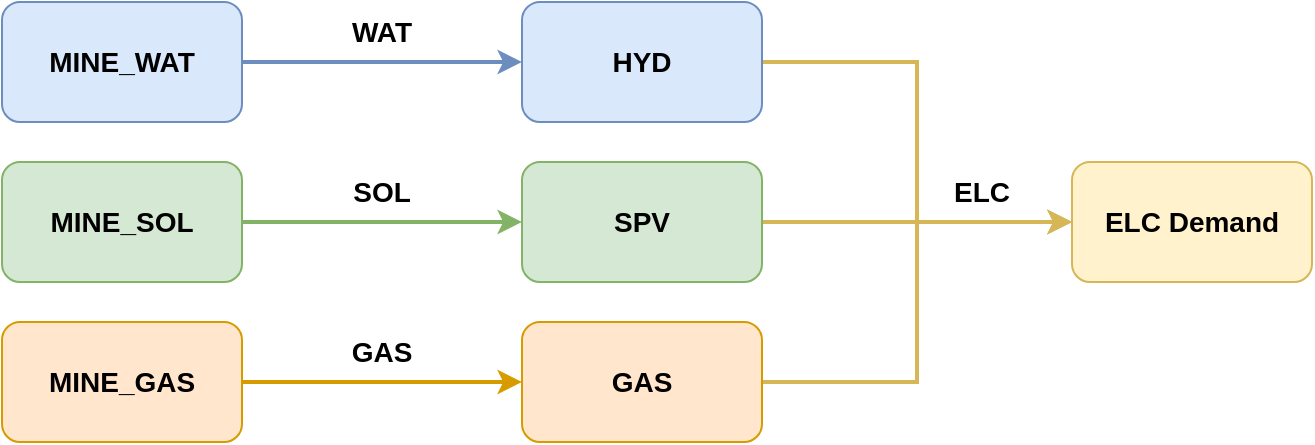 <mxfile version="20.8.16" type="device" pages="3"><diagram name="Model" id="_08Llm47anJADmsHefhm"><mxGraphModel dx="1004" dy="753" grid="1" gridSize="10" guides="1" tooltips="1" connect="1" arrows="1" fold="1" page="1" pageScale="1" pageWidth="850" pageHeight="1100" math="0" shadow="0"><root><mxCell id="0"/><mxCell id="1" parent="0"/><mxCell id="W1t5UgFB3rrPkpDTFFq0-5" style="edgeStyle=orthogonalEdgeStyle;rounded=0;orthogonalLoop=1;jettySize=auto;html=1;exitX=1;exitY=0.5;exitDx=0;exitDy=0;entryX=0;entryY=0.5;entryDx=0;entryDy=0;strokeWidth=2;fillColor=#fff2cc;strokeColor=#d6b656;fontSize=14;fontStyle=1" parent="1" source="W1t5UgFB3rrPkpDTFFq0-1" target="W1t5UgFB3rrPkpDTFFq0-4" edge="1"><mxGeometry relative="1" as="geometry"/></mxCell><mxCell id="W1t5UgFB3rrPkpDTFFq0-1" value="HYD" style="rounded=1;whiteSpace=wrap;html=1;fillColor=#dae8fc;strokeColor=#6c8ebf;fontSize=14;fontStyle=1" parent="1" vertex="1"><mxGeometry x="330" y="240" width="120" height="60" as="geometry"/></mxCell><mxCell id="W1t5UgFB3rrPkpDTFFq0-6" style="edgeStyle=orthogonalEdgeStyle;rounded=0;orthogonalLoop=1;jettySize=auto;html=1;exitX=1;exitY=0.5;exitDx=0;exitDy=0;entryX=0;entryY=0.5;entryDx=0;entryDy=0;strokeWidth=2;fillColor=#fff2cc;strokeColor=#d6b656;fontSize=14;fontStyle=1" parent="1" source="W1t5UgFB3rrPkpDTFFq0-2" target="W1t5UgFB3rrPkpDTFFq0-4" edge="1"><mxGeometry relative="1" as="geometry"/></mxCell><mxCell id="W1t5UgFB3rrPkpDTFFq0-2" value="SPV" style="rounded=1;whiteSpace=wrap;html=1;fillColor=#d5e8d4;strokeColor=#82b366;fontSize=14;fontStyle=1" parent="1" vertex="1"><mxGeometry x="330" y="320" width="120" height="60" as="geometry"/></mxCell><mxCell id="W1t5UgFB3rrPkpDTFFq0-7" style="edgeStyle=orthogonalEdgeStyle;rounded=0;orthogonalLoop=1;jettySize=auto;html=1;exitX=1;exitY=0.5;exitDx=0;exitDy=0;entryX=0;entryY=0.5;entryDx=0;entryDy=0;strokeWidth=2;fillColor=#fff2cc;strokeColor=#d6b656;fontSize=14;fontStyle=1" parent="1" source="W1t5UgFB3rrPkpDTFFq0-3" target="W1t5UgFB3rrPkpDTFFq0-4" edge="1"><mxGeometry relative="1" as="geometry"><mxPoint x="570" y="390" as="targetPoint"/></mxGeometry></mxCell><mxCell id="W1t5UgFB3rrPkpDTFFq0-3" value="GAS" style="rounded=1;whiteSpace=wrap;html=1;fillColor=#ffe6cc;strokeColor=#d79b00;fontSize=14;fontStyle=1" parent="1" vertex="1"><mxGeometry x="330" y="400" width="120" height="60" as="geometry"/></mxCell><mxCell id="W1t5UgFB3rrPkpDTFFq0-4" value="ELC Demand" style="rounded=1;whiteSpace=wrap;html=1;fillColor=#fff2cc;strokeColor=#d6b656;fontSize=14;fontStyle=1" parent="1" vertex="1"><mxGeometry x="605" y="320" width="120" height="60" as="geometry"/></mxCell><mxCell id="W1t5UgFB3rrPkpDTFFq0-11" style="edgeStyle=orthogonalEdgeStyle;rounded=0;orthogonalLoop=1;jettySize=auto;html=1;exitX=1;exitY=0.5;exitDx=0;exitDy=0;entryX=0;entryY=0.5;entryDx=0;entryDy=0;strokeWidth=2;fillColor=#dae8fc;strokeColor=#6c8ebf;fontSize=14;fontStyle=1" parent="1" source="W1t5UgFB3rrPkpDTFFq0-8" target="W1t5UgFB3rrPkpDTFFq0-1" edge="1"><mxGeometry relative="1" as="geometry"/></mxCell><mxCell id="W1t5UgFB3rrPkpDTFFq0-8" value="MINE_WAT" style="rounded=1;whiteSpace=wrap;html=1;fillColor=#dae8fc;strokeColor=#6c8ebf;fontSize=14;fontStyle=1" parent="1" vertex="1"><mxGeometry x="70" y="240" width="120" height="60" as="geometry"/></mxCell><mxCell id="W1t5UgFB3rrPkpDTFFq0-12" style="edgeStyle=orthogonalEdgeStyle;rounded=0;orthogonalLoop=1;jettySize=auto;html=1;exitX=1;exitY=0.5;exitDx=0;exitDy=0;entryX=0;entryY=0.5;entryDx=0;entryDy=0;fillColor=#d5e8d4;strokeColor=#82b366;strokeWidth=2;fontSize=14;fontStyle=1" parent="1" source="W1t5UgFB3rrPkpDTFFq0-9" target="W1t5UgFB3rrPkpDTFFq0-2" edge="1"><mxGeometry relative="1" as="geometry"/></mxCell><mxCell id="W1t5UgFB3rrPkpDTFFq0-9" value="MINE_SOL" style="rounded=1;whiteSpace=wrap;html=1;fillColor=#d5e8d4;strokeColor=#82b366;fontSize=14;fontStyle=1" parent="1" vertex="1"><mxGeometry x="70" y="320" width="120" height="60" as="geometry"/></mxCell><mxCell id="W1t5UgFB3rrPkpDTFFq0-13" style="edgeStyle=orthogonalEdgeStyle;rounded=0;orthogonalLoop=1;jettySize=auto;html=1;exitX=1;exitY=0.5;exitDx=0;exitDy=0;entryX=0;entryY=0.5;entryDx=0;entryDy=0;fillColor=#ffe6cc;strokeColor=#d79b00;strokeWidth=2;fontSize=14;fontStyle=1" parent="1" source="W1t5UgFB3rrPkpDTFFq0-10" target="W1t5UgFB3rrPkpDTFFq0-3" edge="1"><mxGeometry relative="1" as="geometry"/></mxCell><mxCell id="W1t5UgFB3rrPkpDTFFq0-10" value="MINE_GAS" style="rounded=1;whiteSpace=wrap;html=1;fillColor=#ffe6cc;strokeColor=#d79b00;fontSize=14;fontStyle=1" parent="1" vertex="1"><mxGeometry x="70" y="400" width="120" height="60" as="geometry"/></mxCell><mxCell id="W1t5UgFB3rrPkpDTFFq0-14" value="WAT" style="text;html=1;strokeColor=none;fillColor=none;align=center;verticalAlign=middle;whiteSpace=wrap;rounded=0;fontSize=14;fontStyle=1" parent="1" vertex="1"><mxGeometry x="230" y="240" width="60" height="30" as="geometry"/></mxCell><mxCell id="W1t5UgFB3rrPkpDTFFq0-15" value="SOL" style="text;html=1;strokeColor=none;fillColor=none;align=center;verticalAlign=middle;whiteSpace=wrap;rounded=0;fontSize=14;fontStyle=1" parent="1" vertex="1"><mxGeometry x="230" y="320" width="60" height="30" as="geometry"/></mxCell><mxCell id="W1t5UgFB3rrPkpDTFFq0-16" value="GAS" style="text;html=1;strokeColor=none;fillColor=none;align=center;verticalAlign=middle;whiteSpace=wrap;rounded=0;fontSize=14;fontStyle=1" parent="1" vertex="1"><mxGeometry x="230" y="400" width="60" height="30" as="geometry"/></mxCell><mxCell id="W1t5UgFB3rrPkpDTFFq0-17" value="ELC" style="text;html=1;strokeColor=none;fillColor=none;align=center;verticalAlign=middle;whiteSpace=wrap;rounded=0;fontSize=14;fontStyle=1" parent="1" vertex="1"><mxGeometry x="530" y="320" width="60" height="30" as="geometry"/></mxCell></root></mxGraphModel></diagram><diagram id="lPrVp3NBjxHGX4HtvzZx" name="Worflow"><mxGraphModel dx="1004" dy="753" grid="1" gridSize="10" guides="1" tooltips="1" connect="1" arrows="1" fold="1" page="1" pageScale="1" pageWidth="850" pageHeight="1100" math="0" shadow="0"><root><mxCell id="0"/><mxCell id="1" parent="0"/><mxCell id="5jxT831M6bkJqvxchbBo-15" style="edgeStyle=orthogonalEdgeStyle;rounded=0;orthogonalLoop=1;jettySize=auto;html=1;exitX=1;exitY=0.5;exitDx=0;exitDy=0;entryX=0;entryY=0.5;entryDx=0;entryDy=0;strokeWidth=2;fontSize=14;fontStyle=1" parent="1" source="5jxT831M6bkJqvxchbBo-7" target="5jxT831M6bkJqvxchbBo-11" edge="1"><mxGeometry relative="1" as="geometry"/></mxCell><mxCell id="5jxT831M6bkJqvxchbBo-7" value="" style="rounded=1;whiteSpace=wrap;html=1;fontSize=14;fillColor=#f5f5f5;fontColor=#333333;strokeColor=#666666;fontStyle=1" parent="1" vertex="1"><mxGeometry x="230" y="210" width="370" height="280" as="geometry"/></mxCell><mxCell id="5jxT831M6bkJqvxchbBo-1" value="capital_costs.py" style="rounded=1;whiteSpace=wrap;html=1;fontSize=14;fillColor=#dae8fc;strokeColor=#6c8ebf;fontStyle=1" parent="1" vertex="1"><mxGeometry x="250" y="240" width="140" height="60" as="geometry"/></mxCell><mxCell id="5jxT831M6bkJqvxchbBo-2" value="emission_penalty.py" style="rounded=1;whiteSpace=wrap;html=1;fontSize=14;fillColor=#dae8fc;strokeColor=#6c8ebf;fontStyle=1" parent="1" vertex="1"><mxGeometry x="250" y="320" width="140" height="60" as="geometry"/></mxCell><mxCell id="5jxT831M6bkJqvxchbBo-5" style="edgeStyle=orthogonalEdgeStyle;rounded=0;orthogonalLoop=1;jettySize=auto;html=1;exitX=1;exitY=0.5;exitDx=0;exitDy=0;entryX=0;entryY=0.5;entryDx=0;entryDy=0;strokeWidth=2;fontSize=14;fontStyle=1" parent="1" source="5jxT831M6bkJqvxchbBo-3" target="5jxT831M6bkJqvxchbBo-4" edge="1"><mxGeometry relative="1" as="geometry"/></mxCell><mxCell id="5jxT831M6bkJqvxchbBo-3" value="demand.py" style="rounded=1;whiteSpace=wrap;html=1;fontSize=14;fillColor=#dae8fc;strokeColor=#6c8ebf;fontStyle=1" parent="1" vertex="1"><mxGeometry x="250" y="400" width="140" height="60" as="geometry"/></mxCell><mxCell id="5jxT831M6bkJqvxchbBo-4" value="variable_costs.py" style="rounded=1;whiteSpace=wrap;html=1;fontSize=14;fillColor=#dae8fc;strokeColor=#6c8ebf;fontStyle=1" parent="1" vertex="1"><mxGeometry x="430" y="400" width="140" height="60" as="geometry"/></mxCell><mxCell id="5jxT831M6bkJqvxchbBo-8" style="edgeStyle=orthogonalEdgeStyle;rounded=0;orthogonalLoop=1;jettySize=auto;html=1;exitX=1;exitY=0.5;exitDx=0;exitDy=0;entryX=-0.007;entryY=0.538;entryDx=0;entryDy=0;entryPerimeter=0;strokeWidth=2;fontSize=14;fontStyle=1" parent="1" source="5jxT831M6bkJqvxchbBo-6" target="5jxT831M6bkJqvxchbBo-7" edge="1"><mxGeometry relative="1" as="geometry"/></mxCell><mxCell id="5jxT831M6bkJqvxchbBo-6" value="Scenario&amp;nbsp;&lt;br&gt;Parameters" style="shape=document;whiteSpace=wrap;html=1;boundedLbl=1;fontSize=14;size=0.125;fillColor=#ffe6cc;strokeColor=#d79b00;fontStyle=1" parent="1" vertex="1"><mxGeometry x="40" y="320" width="120" height="80" as="geometry"/></mxCell><mxCell id="5jxT831M6bkJqvxchbBo-14" style="edgeStyle=orthogonalEdgeStyle;rounded=0;orthogonalLoop=1;jettySize=auto;html=1;exitX=1;exitY=0.5;exitDx=0;exitDy=0;exitPerimeter=0;entryX=0.5;entryY=1;entryDx=0;entryDy=0;strokeWidth=2;fontSize=14;fontStyle=1" parent="1" source="5jxT831M6bkJqvxchbBo-9" target="5jxT831M6bkJqvxchbBo-11" edge="1"><mxGeometry relative="1" as="geometry"/></mxCell><mxCell id="5jxT831M6bkJqvxchbBo-16" style="edgeStyle=orthogonalEdgeStyle;rounded=0;orthogonalLoop=1;jettySize=auto;html=1;exitX=0.5;exitY=0;exitDx=0;exitDy=0;exitPerimeter=0;entryX=0.5;entryY=1;entryDx=0;entryDy=0;strokeWidth=2;fontSize=14;fontStyle=1" parent="1" source="5jxT831M6bkJqvxchbBo-9" target="5jxT831M6bkJqvxchbBo-7" edge="1"><mxGeometry relative="1" as="geometry"/></mxCell><mxCell id="5jxT831M6bkJqvxchbBo-9" value="&amp;nbsp; &amp;nbsp; Reference Data" style="strokeWidth=1;html=1;shape=mxgraph.flowchart.multi-document;whiteSpace=wrap;fontSize=14;align=left;fillColor=#ffe6cc;strokeColor=#d79b00;fontStyle=1" parent="1" vertex="1"><mxGeometry x="340" y="540" width="150" height="100" as="geometry"/></mxCell><mxCell id="5jxT831M6bkJqvxchbBo-17" style="edgeStyle=orthogonalEdgeStyle;rounded=0;orthogonalLoop=1;jettySize=auto;html=1;exitX=1;exitY=0.5;exitDx=0;exitDy=0;entryX=0;entryY=0.5;entryDx=0;entryDy=0;strokeWidth=2;fontSize=14;fontStyle=1" parent="1" source="5jxT831M6bkJqvxchbBo-11" target="5jxT831M6bkJqvxchbBo-12" edge="1"><mxGeometry relative="1" as="geometry"/></mxCell><mxCell id="5jxT831M6bkJqvxchbBo-11" value="otoole" style="rounded=1;whiteSpace=wrap;html=1;strokeWidth=1;fontSize=14;fillColor=#e1d5e7;strokeColor=#9673a6;fontStyle=1" parent="1" vertex="1"><mxGeometry x="660" y="320" width="120" height="60" as="geometry"/></mxCell><mxCell id="5jxT831M6bkJqvxchbBo-18" style="edgeStyle=orthogonalEdgeStyle;rounded=0;orthogonalLoop=1;jettySize=auto;html=1;exitX=1;exitY=0.5;exitDx=0;exitDy=0;strokeWidth=2;fontSize=14;fontStyle=1" parent="1" source="5jxT831M6bkJqvxchbBo-12" target="5jxT831M6bkJqvxchbBo-13" edge="1"><mxGeometry relative="1" as="geometry"/></mxCell><mxCell id="5jxT831M6bkJqvxchbBo-12" value="Build and Solve via GLPK" style="rounded=1;whiteSpace=wrap;html=1;strokeWidth=1;fontSize=14;fillColor=#e1d5e7;strokeColor=#9673a6;fontStyle=1" parent="1" vertex="1"><mxGeometry x="840" y="320" width="120" height="60" as="geometry"/></mxCell><mxCell id="5jxT831M6bkJqvxchbBo-13" value="plot_capacity.py" style="rounded=1;whiteSpace=wrap;html=1;strokeWidth=1;fontSize=14;fillColor=#dae8fc;strokeColor=#6c8ebf;fontStyle=1" parent="1" vertex="1"><mxGeometry x="1020" y="320" width="120" height="60" as="geometry"/></mxCell><mxCell id="5jxT831M6bkJqvxchbBo-19" value="" style="rounded=1;whiteSpace=wrap;html=1;strokeWidth=1;fontSize=14;fontStyle=0;fillColor=#dae8fc;strokeColor=#6c8ebf;" parent="1" vertex="1"><mxGeometry x="800" y="480" width="60" height="20" as="geometry"/></mxCell><mxCell id="5jxT831M6bkJqvxchbBo-20" value="" style="rounded=1;whiteSpace=wrap;html=1;strokeWidth=1;fontSize=14;fontStyle=0;fillColor=#e1d5e7;strokeColor=#9673a6;" parent="1" vertex="1"><mxGeometry x="800" y="512" width="60" height="20" as="geometry"/></mxCell><mxCell id="5jxT831M6bkJqvxchbBo-21" value="" style="rounded=1;whiteSpace=wrap;html=1;strokeWidth=1;fontSize=14;fontStyle=0;fillColor=#ffe6cc;strokeColor=#d79b00;" parent="1" vertex="1"><mxGeometry x="800" y="540" width="60" height="20" as="geometry"/></mxCell><mxCell id="5jxT831M6bkJqvxchbBo-22" value="Python Script" style="text;html=1;strokeColor=none;fillColor=none;align=left;verticalAlign=middle;whiteSpace=wrap;rounded=0;fontSize=14;" parent="1" vertex="1"><mxGeometry x="870" y="475" width="100" height="30" as="geometry"/></mxCell><mxCell id="5jxT831M6bkJqvxchbBo-23" value="Data" style="text;html=1;strokeColor=none;fillColor=none;align=left;verticalAlign=middle;whiteSpace=wrap;rounded=0;fontSize=14;" parent="1" vertex="1"><mxGeometry x="870" y="532" width="130" height="30" as="geometry"/></mxCell><mxCell id="5jxT831M6bkJqvxchbBo-24" value="Command Line Tool" style="text;html=1;strokeColor=none;fillColor=none;align=left;verticalAlign=middle;whiteSpace=wrap;rounded=0;fontSize=14;" parent="1" vertex="1"><mxGeometry x="870" y="502" width="140" height="30" as="geometry"/></mxCell></root></mxGraphModel></diagram><diagram id="p1t81NaeYBAOGcLnBtvw" name="workflow-2"><mxGraphModel dx="2523" dy="1255" grid="1" gridSize="10" guides="1" tooltips="1" connect="1" arrows="1" fold="1" page="1" pageScale="1" pageWidth="850" pageHeight="1100" math="0" shadow="0"><root><mxCell id="0"/><mxCell id="1" parent="0"/><mxCell id="5pvSiUsHJxh6kLR6ZuF_-36" style="edgeStyle=orthogonalEdgeStyle;rounded=0;orthogonalLoop=1;jettySize=auto;html=1;exitX=1;exitY=0.5;exitDx=0;exitDy=0;entryX=0;entryY=0.5;entryDx=0;entryDy=0;strokeWidth=2;" edge="1" parent="1" source="5pvSiUsHJxh6kLR6ZuF_-3" target="5pvSiUsHJxh6kLR6ZuF_-32"><mxGeometry relative="1" as="geometry"/></mxCell><mxCell id="5pvSiUsHJxh6kLR6ZuF_-3" value="capital_costs.py" style="rounded=1;whiteSpace=wrap;html=1;fontSize=14;fillColor=#dae8fc;strokeColor=#6c8ebf;fontStyle=1" vertex="1" parent="1"><mxGeometry x="-100" y="128" width="150" height="60" as="geometry"/></mxCell><mxCell id="5pvSiUsHJxh6kLR6ZuF_-37" style="edgeStyle=orthogonalEdgeStyle;rounded=0;orthogonalLoop=1;jettySize=auto;html=1;exitX=1;exitY=0.5;exitDx=0;exitDy=0;entryX=0;entryY=0.5;entryDx=0;entryDy=0;strokeWidth=2;" edge="1" parent="1" source="5pvSiUsHJxh6kLR6ZuF_-4" target="5pvSiUsHJxh6kLR6ZuF_-33"><mxGeometry relative="1" as="geometry"/></mxCell><mxCell id="5pvSiUsHJxh6kLR6ZuF_-4" value="emission_penalty.py" style="rounded=1;whiteSpace=wrap;html=1;fontSize=14;fillColor=#dae8fc;strokeColor=#6c8ebf;fontStyle=1" vertex="1" parent="1"><mxGeometry x="-100" y="248" width="150" height="60" as="geometry"/></mxCell><mxCell id="5pvSiUsHJxh6kLR6ZuF_-38" style="edgeStyle=orthogonalEdgeStyle;rounded=0;orthogonalLoop=1;jettySize=auto;html=1;exitX=1;exitY=0.5;exitDx=0;exitDy=0;entryX=0;entryY=0.5;entryDx=0;entryDy=0;strokeWidth=2;" edge="1" parent="1" source="5pvSiUsHJxh6kLR6ZuF_-6" target="5pvSiUsHJxh6kLR6ZuF_-34"><mxGeometry relative="1" as="geometry"/></mxCell><mxCell id="5pvSiUsHJxh6kLR6ZuF_-6" value="demand.py" style="rounded=1;whiteSpace=wrap;html=1;fontSize=14;fillColor=#dae8fc;strokeColor=#6c8ebf;fontStyle=1" vertex="1" parent="1"><mxGeometry x="-100" y="373" width="150" height="60" as="geometry"/></mxCell><mxCell id="5pvSiUsHJxh6kLR6ZuF_-39" style="edgeStyle=orthogonalEdgeStyle;rounded=0;orthogonalLoop=1;jettySize=auto;html=1;exitX=1;exitY=0.5;exitDx=0;exitDy=0;entryX=0;entryY=0.5;entryDx=0;entryDy=0;strokeWidth=2;" edge="1" parent="1" source="5pvSiUsHJxh6kLR6ZuF_-7" target="5pvSiUsHJxh6kLR6ZuF_-35"><mxGeometry relative="1" as="geometry"/></mxCell><mxCell id="5pvSiUsHJxh6kLR6ZuF_-7" value="variable_costs.py" style="rounded=1;whiteSpace=wrap;html=1;fontSize=14;fillColor=#dae8fc;strokeColor=#6c8ebf;fontStyle=1" vertex="1" parent="1"><mxGeometry x="-100" y="502" width="140" height="60" as="geometry"/></mxCell><mxCell id="5pvSiUsHJxh6kLR6ZuF_-24" style="edgeStyle=orthogonalEdgeStyle;rounded=0;orthogonalLoop=1;jettySize=auto;html=1;exitX=1;exitY=0.5;exitDx=0;exitDy=0;entryX=0;entryY=0.5;entryDx=0;entryDy=0;" edge="1" parent="1" source="5pvSiUsHJxh6kLR6ZuF_-9" target="5pvSiUsHJxh6kLR6ZuF_-3"><mxGeometry relative="1" as="geometry"/></mxCell><mxCell id="5pvSiUsHJxh6kLR6ZuF_-25" style="edgeStyle=orthogonalEdgeStyle;rounded=0;orthogonalLoop=1;jettySize=auto;html=1;exitX=1;exitY=0.5;exitDx=0;exitDy=0;entryX=0;entryY=0.5;entryDx=0;entryDy=0;" edge="1" parent="1" source="5pvSiUsHJxh6kLR6ZuF_-9" target="5pvSiUsHJxh6kLR6ZuF_-4"><mxGeometry relative="1" as="geometry"/></mxCell><mxCell id="5pvSiUsHJxh6kLR6ZuF_-26" style="edgeStyle=orthogonalEdgeStyle;rounded=0;orthogonalLoop=1;jettySize=auto;html=1;exitX=1;exitY=0.5;exitDx=0;exitDy=0;entryX=0;entryY=0.5;entryDx=0;entryDy=0;" edge="1" parent="1" source="5pvSiUsHJxh6kLR6ZuF_-9" target="5pvSiUsHJxh6kLR6ZuF_-6"><mxGeometry relative="1" as="geometry"/></mxCell><mxCell id="5pvSiUsHJxh6kLR6ZuF_-31" style="edgeStyle=orthogonalEdgeStyle;rounded=0;orthogonalLoop=1;jettySize=auto;html=1;exitX=1;exitY=0.5;exitDx=0;exitDy=0;entryX=0;entryY=0.5;entryDx=0;entryDy=0;strokeWidth=2;" edge="1" parent="1" source="5pvSiUsHJxh6kLR6ZuF_-9" target="5pvSiUsHJxh6kLR6ZuF_-7"><mxGeometry relative="1" as="geometry"/></mxCell><mxCell id="5pvSiUsHJxh6kLR6ZuF_-9" value="Scenario&amp;nbsp;&lt;br&gt;Parameters" style="shape=document;whiteSpace=wrap;html=1;boundedLbl=1;fontSize=14;size=0.125;fillColor=#ffe6cc;strokeColor=#d79b00;fontStyle=1" vertex="1" parent="1"><mxGeometry x="-350" y="188" width="120" height="80" as="geometry"/></mxCell><mxCell id="5pvSiUsHJxh6kLR6ZuF_-27" style="edgeStyle=orthogonalEdgeStyle;rounded=0;orthogonalLoop=1;jettySize=auto;html=1;exitX=1;exitY=0.5;exitDx=0;exitDy=0;exitPerimeter=0;entryX=0;entryY=0.5;entryDx=0;entryDy=0;strokeWidth=2;" edge="1" parent="1" source="5pvSiUsHJxh6kLR6ZuF_-12" target="5pvSiUsHJxh6kLR6ZuF_-4"><mxGeometry relative="1" as="geometry"/></mxCell><mxCell id="5pvSiUsHJxh6kLR6ZuF_-28" style="edgeStyle=orthogonalEdgeStyle;rounded=0;orthogonalLoop=1;jettySize=auto;html=1;exitX=1;exitY=0.5;exitDx=0;exitDy=0;exitPerimeter=0;entryX=0;entryY=0.5;entryDx=0;entryDy=0;strokeWidth=2;" edge="1" parent="1" source="5pvSiUsHJxh6kLR6ZuF_-12" target="5pvSiUsHJxh6kLR6ZuF_-3"><mxGeometry relative="1" as="geometry"/></mxCell><mxCell id="5pvSiUsHJxh6kLR6ZuF_-29" style="edgeStyle=orthogonalEdgeStyle;rounded=0;orthogonalLoop=1;jettySize=auto;html=1;exitX=1;exitY=0.5;exitDx=0;exitDy=0;exitPerimeter=0;entryX=0;entryY=0.5;entryDx=0;entryDy=0;strokeWidth=2;" edge="1" parent="1" source="5pvSiUsHJxh6kLR6ZuF_-12" target="5pvSiUsHJxh6kLR6ZuF_-6"><mxGeometry relative="1" as="geometry"/></mxCell><mxCell id="5pvSiUsHJxh6kLR6ZuF_-30" style="edgeStyle=orthogonalEdgeStyle;rounded=0;orthogonalLoop=1;jettySize=auto;html=1;exitX=1;exitY=0.5;exitDx=0;exitDy=0;exitPerimeter=0;entryX=0;entryY=0.5;entryDx=0;entryDy=0;" edge="1" parent="1" source="5pvSiUsHJxh6kLR6ZuF_-12" target="5pvSiUsHJxh6kLR6ZuF_-7"><mxGeometry relative="1" as="geometry"/></mxCell><mxCell id="5pvSiUsHJxh6kLR6ZuF_-42" style="edgeStyle=orthogonalEdgeStyle;rounded=0;orthogonalLoop=1;jettySize=auto;html=1;exitX=0.5;exitY=0.88;exitDx=0;exitDy=0;exitPerimeter=0;entryX=0.5;entryY=0;entryDx=0;entryDy=0;strokeWidth=2;" edge="1" parent="1" source="5pvSiUsHJxh6kLR6ZuF_-12" target="5pvSiUsHJxh6kLR6ZuF_-41"><mxGeometry relative="1" as="geometry"/></mxCell><mxCell id="5pvSiUsHJxh6kLR6ZuF_-12" value="&amp;nbsp; &amp;nbsp; Reference Data&lt;br&gt;&lt;span style=&quot;white-space: pre;&quot;&gt;&#9;&lt;/span&gt;&amp;nbsp; &amp;nbsp; (*.csv)" style="strokeWidth=1;html=1;shape=mxgraph.flowchart.multi-document;whiteSpace=wrap;fontSize=14;align=left;fillColor=#ffe6cc;strokeColor=#d79b00;fontStyle=1" vertex="1" parent="1"><mxGeometry x="-380" y="318" width="150" height="100" as="geometry"/></mxCell><mxCell id="5pvSiUsHJxh6kLR6ZuF_-57" style="edgeStyle=orthogonalEdgeStyle;rounded=0;orthogonalLoop=1;jettySize=auto;html=1;exitX=1;exitY=0.5;exitDx=0;exitDy=0;entryX=0;entryY=0.5;entryDx=0;entryDy=0;strokeWidth=2;" edge="1" parent="1" source="5pvSiUsHJxh6kLR6ZuF_-14" target="5pvSiUsHJxh6kLR6ZuF_-55"><mxGeometry relative="1" as="geometry"/></mxCell><mxCell id="5pvSiUsHJxh6kLR6ZuF_-14" value="otoole" style="rounded=1;whiteSpace=wrap;html=1;strokeWidth=1;fontSize=14;fillColor=#e1d5e7;strokeColor=#9673a6;fontStyle=1" vertex="1" parent="1"><mxGeometry x="-160" y="688" width="120" height="60" as="geometry"/></mxCell><mxCell id="5pvSiUsHJxh6kLR6ZuF_-61" style="edgeStyle=orthogonalEdgeStyle;rounded=0;orthogonalLoop=1;jettySize=auto;html=1;exitX=0.5;exitY=1;exitDx=0;exitDy=0;entryX=0.5;entryY=0;entryDx=0;entryDy=0;entryPerimeter=0;strokeWidth=2;" edge="1" parent="1" source="5pvSiUsHJxh6kLR6ZuF_-16" target="5pvSiUsHJxh6kLR6ZuF_-60"><mxGeometry relative="1" as="geometry"/></mxCell><mxCell id="5pvSiUsHJxh6kLR6ZuF_-16" value="Build and Solve via GLPK" style="rounded=1;whiteSpace=wrap;html=1;strokeWidth=1;fontSize=14;fillColor=#e1d5e7;strokeColor=#9673a6;fontStyle=1" vertex="1" parent="1"><mxGeometry x="250" y="688" width="140" height="60" as="geometry"/></mxCell><mxCell id="5pvSiUsHJxh6kLR6ZuF_-64" style="edgeStyle=orthogonalEdgeStyle;rounded=0;orthogonalLoop=1;jettySize=auto;html=1;exitX=0;exitY=0.5;exitDx=0;exitDy=0;entryX=1;entryY=0.5;entryDx=0;entryDy=0;strokeWidth=2;" edge="1" parent="1" source="5pvSiUsHJxh6kLR6ZuF_-17" target="5pvSiUsHJxh6kLR6ZuF_-63"><mxGeometry relative="1" as="geometry"/></mxCell><mxCell id="5pvSiUsHJxh6kLR6ZuF_-17" value="plot_capacity.py" style="rounded=1;whiteSpace=wrap;html=1;strokeWidth=1;fontSize=14;fillColor=#dae8fc;strokeColor=#6c8ebf;fontStyle=1" vertex="1" parent="1"><mxGeometry x="60" y="898" width="130" height="60" as="geometry"/></mxCell><mxCell id="5pvSiUsHJxh6kLR6ZuF_-18" value="" style="rounded=1;whiteSpace=wrap;html=1;strokeWidth=1;fontSize=14;fontStyle=1;fillColor=#dae8fc;strokeColor=#6c8ebf;" vertex="1" parent="1"><mxGeometry x="-425" y="876" width="60" height="20" as="geometry"/></mxCell><mxCell id="5pvSiUsHJxh6kLR6ZuF_-19" value="" style="rounded=1;whiteSpace=wrap;html=1;strokeWidth=1;fontSize=14;fontStyle=1;fillColor=#e1d5e7;strokeColor=#9673a6;" vertex="1" parent="1"><mxGeometry x="-425" y="908" width="60" height="20" as="geometry"/></mxCell><mxCell id="5pvSiUsHJxh6kLR6ZuF_-20" value="" style="rounded=1;whiteSpace=wrap;html=1;strokeWidth=1;fontSize=14;fontStyle=1;fillColor=#ffe6cc;strokeColor=#d79b00;" vertex="1" parent="1"><mxGeometry x="-425" y="936" width="60" height="20" as="geometry"/></mxCell><mxCell id="5pvSiUsHJxh6kLR6ZuF_-21" value="Python Script" style="text;html=1;strokeColor=none;fillColor=none;align=left;verticalAlign=middle;whiteSpace=wrap;rounded=0;fontSize=14;fontStyle=1" vertex="1" parent="1"><mxGeometry x="-355" y="871" width="100" height="30" as="geometry"/></mxCell><mxCell id="5pvSiUsHJxh6kLR6ZuF_-22" value="Data" style="text;html=1;strokeColor=none;fillColor=none;align=left;verticalAlign=middle;whiteSpace=wrap;rounded=0;fontSize=14;fontStyle=1" vertex="1" parent="1"><mxGeometry x="-355" y="928" width="130" height="30" as="geometry"/></mxCell><mxCell id="5pvSiUsHJxh6kLR6ZuF_-23" value="Command Line Tool" style="text;html=1;strokeColor=none;fillColor=none;align=left;verticalAlign=middle;whiteSpace=wrap;rounded=0;fontSize=14;fontStyle=1" vertex="1" parent="1"><mxGeometry x="-355" y="898" width="140" height="30" as="geometry"/></mxCell><mxCell id="5pvSiUsHJxh6kLR6ZuF_-45" style="edgeStyle=orthogonalEdgeStyle;rounded=0;orthogonalLoop=1;jettySize=auto;html=1;exitX=1;exitY=0.5;exitDx=0;exitDy=0;entryX=0.5;entryY=0;entryDx=0;entryDy=0;entryPerimeter=0;strokeWidth=2;" edge="1" parent="1" source="5pvSiUsHJxh6kLR6ZuF_-32" target="5pvSiUsHJxh6kLR6ZuF_-43"><mxGeometry relative="1" as="geometry"><Array as="points"><mxPoint x="410" y="158"/><mxPoint x="410" y="618"/><mxPoint x="-305" y="618"/></Array></mxGeometry></mxCell><mxCell id="5pvSiUsHJxh6kLR6ZuF_-32" value="CapitalCosts.csv" style="shape=document;whiteSpace=wrap;html=1;boundedLbl=1;fontSize=14;size=0.125;fillColor=#ffe6cc;strokeColor=#d79b00;fontStyle=1" vertex="1" parent="1"><mxGeometry x="140" y="123" width="150" height="70" as="geometry"/></mxCell><mxCell id="5pvSiUsHJxh6kLR6ZuF_-46" style="edgeStyle=orthogonalEdgeStyle;rounded=0;orthogonalLoop=1;jettySize=auto;html=1;exitX=1;exitY=0.5;exitDx=0;exitDy=0;entryX=0.5;entryY=0;entryDx=0;entryDy=0;entryPerimeter=0;strokeWidth=2;" edge="1" parent="1" source="5pvSiUsHJxh6kLR6ZuF_-33" target="5pvSiUsHJxh6kLR6ZuF_-43"><mxGeometry relative="1" as="geometry"><Array as="points"><mxPoint x="410" y="278"/><mxPoint x="410" y="618"/><mxPoint x="-305" y="618"/></Array></mxGeometry></mxCell><mxCell id="5pvSiUsHJxh6kLR6ZuF_-33" value="EmissionPenalty.csv" style="shape=document;whiteSpace=wrap;html=1;boundedLbl=1;fontSize=14;size=0.125;fillColor=#ffe6cc;strokeColor=#d79b00;fontStyle=1" vertex="1" parent="1"><mxGeometry x="140" y="243" width="150" height="70" as="geometry"/></mxCell><mxCell id="5pvSiUsHJxh6kLR6ZuF_-40" style="edgeStyle=orthogonalEdgeStyle;rounded=0;orthogonalLoop=1;jettySize=auto;html=1;exitX=1;exitY=0.5;exitDx=0;exitDy=0;entryX=0.5;entryY=0;entryDx=0;entryDy=0;strokeWidth=2;" edge="1" parent="1" source="5pvSiUsHJxh6kLR6ZuF_-34" target="5pvSiUsHJxh6kLR6ZuF_-7"><mxGeometry relative="1" as="geometry"/></mxCell><mxCell id="5pvSiUsHJxh6kLR6ZuF_-47" style="edgeStyle=orthogonalEdgeStyle;rounded=0;orthogonalLoop=1;jettySize=auto;html=1;exitX=1;exitY=0.5;exitDx=0;exitDy=0;entryX=0.5;entryY=0;entryDx=0;entryDy=0;entryPerimeter=0;strokeWidth=2;" edge="1" parent="1" source="5pvSiUsHJxh6kLR6ZuF_-34" target="5pvSiUsHJxh6kLR6ZuF_-43"><mxGeometry relative="1" as="geometry"><Array as="points"><mxPoint x="410" y="403"/><mxPoint x="410" y="618"/><mxPoint x="-305" y="618"/></Array></mxGeometry></mxCell><mxCell id="5pvSiUsHJxh6kLR6ZuF_-34" value="AnnualDemand.csv" style="shape=document;whiteSpace=wrap;html=1;boundedLbl=1;fontSize=14;size=0.125;fillColor=#ffe6cc;strokeColor=#d79b00;fontStyle=1" vertex="1" parent="1"><mxGeometry x="135" y="368" width="150" height="70" as="geometry"/></mxCell><mxCell id="5pvSiUsHJxh6kLR6ZuF_-51" style="edgeStyle=orthogonalEdgeStyle;rounded=0;orthogonalLoop=1;jettySize=auto;html=1;exitX=1;exitY=0.5;exitDx=0;exitDy=0;entryX=0.5;entryY=0;entryDx=0;entryDy=0;entryPerimeter=0;strokeWidth=2;" edge="1" parent="1" source="5pvSiUsHJxh6kLR6ZuF_-35" target="5pvSiUsHJxh6kLR6ZuF_-43"><mxGeometry relative="1" as="geometry"><Array as="points"><mxPoint x="410" y="532"/><mxPoint x="410" y="618"/><mxPoint x="-305" y="618"/></Array></mxGeometry></mxCell><mxCell id="5pvSiUsHJxh6kLR6ZuF_-35" value="VariableCosts.csv" style="shape=document;whiteSpace=wrap;html=1;boundedLbl=1;fontSize=14;size=0.125;fillColor=#ffe6cc;strokeColor=#d79b00;fontStyle=1" vertex="1" parent="1"><mxGeometry x="135" y="497" width="150" height="70" as="geometry"/></mxCell><mxCell id="5pvSiUsHJxh6kLR6ZuF_-44" style="edgeStyle=orthogonalEdgeStyle;rounded=0;orthogonalLoop=1;jettySize=auto;html=1;exitX=0.5;exitY=1;exitDx=0;exitDy=0;entryX=0.5;entryY=0;entryDx=0;entryDy=0;entryPerimeter=0;strokeWidth=2;" edge="1" parent="1" source="5pvSiUsHJxh6kLR6ZuF_-41" target="5pvSiUsHJxh6kLR6ZuF_-43"><mxGeometry relative="1" as="geometry"/></mxCell><mxCell id="5pvSiUsHJxh6kLR6ZuF_-41" value="Copy all other CSV data files" style="rounded=1;whiteSpace=wrap;html=1;strokeWidth=1;fontSize=14;fillColor=#e1d5e7;strokeColor=#9673a6;fontStyle=1" vertex="1" parent="1"><mxGeometry x="-365" y="508" width="120" height="60" as="geometry"/></mxCell><mxCell id="5pvSiUsHJxh6kLR6ZuF_-52" style="edgeStyle=orthogonalEdgeStyle;rounded=0;orthogonalLoop=1;jettySize=auto;html=1;exitX=1;exitY=0.5;exitDx=0;exitDy=0;exitPerimeter=0;entryX=0;entryY=0.5;entryDx=0;entryDy=0;strokeWidth=2;" edge="1" parent="1" source="5pvSiUsHJxh6kLR6ZuF_-43" target="5pvSiUsHJxh6kLR6ZuF_-14"><mxGeometry relative="1" as="geometry"/></mxCell><mxCell id="5pvSiUsHJxh6kLR6ZuF_-43" value="&amp;nbsp; &amp;nbsp; Scenario Data&lt;br&gt;&lt;span style=&quot;white-space: pre;&quot;&gt;&#9;&lt;/span&gt;&amp;nbsp; &amp;nbsp; (*.csv)" style="strokeWidth=1;html=1;shape=mxgraph.flowchart.multi-document;whiteSpace=wrap;fontSize=14;align=left;fillColor=#ffe6cc;strokeColor=#d79b00;fontStyle=1" vertex="1" parent="1"><mxGeometry x="-380" y="668" width="150" height="100" as="geometry"/></mxCell><mxCell id="5pvSiUsHJxh6kLR6ZuF_-59" style="edgeStyle=orthogonalEdgeStyle;rounded=0;orthogonalLoop=1;jettySize=auto;html=1;exitX=1;exitY=0.5;exitDx=0;exitDy=0;entryX=0;entryY=0.5;entryDx=0;entryDy=0;strokeWidth=2;" edge="1" parent="1" source="5pvSiUsHJxh6kLR6ZuF_-55" target="5pvSiUsHJxh6kLR6ZuF_-16"><mxGeometry relative="1" as="geometry"/></mxCell><mxCell id="5pvSiUsHJxh6kLR6ZuF_-55" value="data.txt" style="shape=document;whiteSpace=wrap;html=1;boundedLbl=1;fontSize=14;size=0.125;fillColor=#ffe6cc;strokeColor=#d79b00;fontStyle=1" vertex="1" parent="1"><mxGeometry x="50" y="683" width="110" height="70" as="geometry"/></mxCell><mxCell id="5pvSiUsHJxh6kLR6ZuF_-58" style="edgeStyle=orthogonalEdgeStyle;rounded=0;orthogonalLoop=1;jettySize=auto;html=1;exitX=1;exitY=0.5;exitDx=0;exitDy=0;entryX=0;entryY=0.5;entryDx=0;entryDy=0;strokeWidth=2;" edge="1" parent="1" source="5pvSiUsHJxh6kLR6ZuF_-56" target="5pvSiUsHJxh6kLR6ZuF_-16"><mxGeometry relative="1" as="geometry"/></mxCell><mxCell id="5pvSiUsHJxh6kLR6ZuF_-56" value="osemosys.txt" style="shape=document;whiteSpace=wrap;html=1;boundedLbl=1;fontSize=14;size=0.125;fillColor=#ffe6cc;strokeColor=#d79b00;fontStyle=1" vertex="1" parent="1"><mxGeometry x="50" y="778" width="110" height="70" as="geometry"/></mxCell><mxCell id="5pvSiUsHJxh6kLR6ZuF_-62" style="edgeStyle=orthogonalEdgeStyle;rounded=0;orthogonalLoop=1;jettySize=auto;html=1;exitX=0;exitY=0.5;exitDx=0;exitDy=0;exitPerimeter=0;entryX=1;entryY=0.5;entryDx=0;entryDy=0;strokeWidth=2;" edge="1" parent="1" source="5pvSiUsHJxh6kLR6ZuF_-60" target="5pvSiUsHJxh6kLR6ZuF_-17"><mxGeometry relative="1" as="geometry"/></mxCell><mxCell id="5pvSiUsHJxh6kLR6ZuF_-60" value="&amp;nbsp; &amp;nbsp; &amp;nbsp; &amp;nbsp; Result Data&lt;br&gt;&lt;span style=&quot;white-space: pre;&quot;&gt;&#9;&lt;/span&gt;&amp;nbsp; &amp;nbsp; (*.csv)" style="strokeWidth=1;html=1;shape=mxgraph.flowchart.multi-document;whiteSpace=wrap;fontSize=14;align=left;fillColor=#ffe6cc;strokeColor=#d79b00;fontStyle=1" vertex="1" parent="1"><mxGeometry x="244" y="878" width="150" height="100" as="geometry"/></mxCell><mxCell id="5pvSiUsHJxh6kLR6ZuF_-63" value="AnnualCapacity.png" style="shape=document;whiteSpace=wrap;html=1;boundedLbl=1;fontSize=14;size=0.125;fillColor=#ffe6cc;strokeColor=#d79b00;fontStyle=1" vertex="1" parent="1"><mxGeometry x="-160" y="893" width="160" height="70" as="geometry"/></mxCell></root></mxGraphModel></diagram></mxfile>